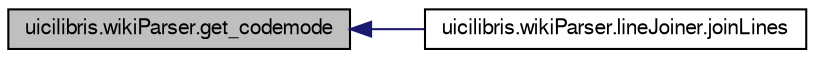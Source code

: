 digraph G
{
  edge [fontname="FreeSans",fontsize="10",labelfontname="FreeSans",labelfontsize="10"];
  node [fontname="FreeSans",fontsize="10",shape=record];
  rankdir="LR";
  Node1 [label="uicilibris.wikiParser.get_codemode",height=0.2,width=0.4,color="black", fillcolor="grey75", style="filled" fontcolor="black"];
  Node1 -> Node2 [dir="back",color="midnightblue",fontsize="10",style="solid",fontname="FreeSans"];
  Node2 [label="uicilibris.wikiParser.lineJoiner.joinLines",height=0.2,width=0.4,color="black", fillcolor="white", style="filled",URL="$classuicilibris_1_1wikiParser_1_1lineJoiner.html#a3e2015b6de4918bc0fd23974fd270723",tooltip="join lines ending with unescaped percent signs, unless inside codemode or nowiki mode"];
}
